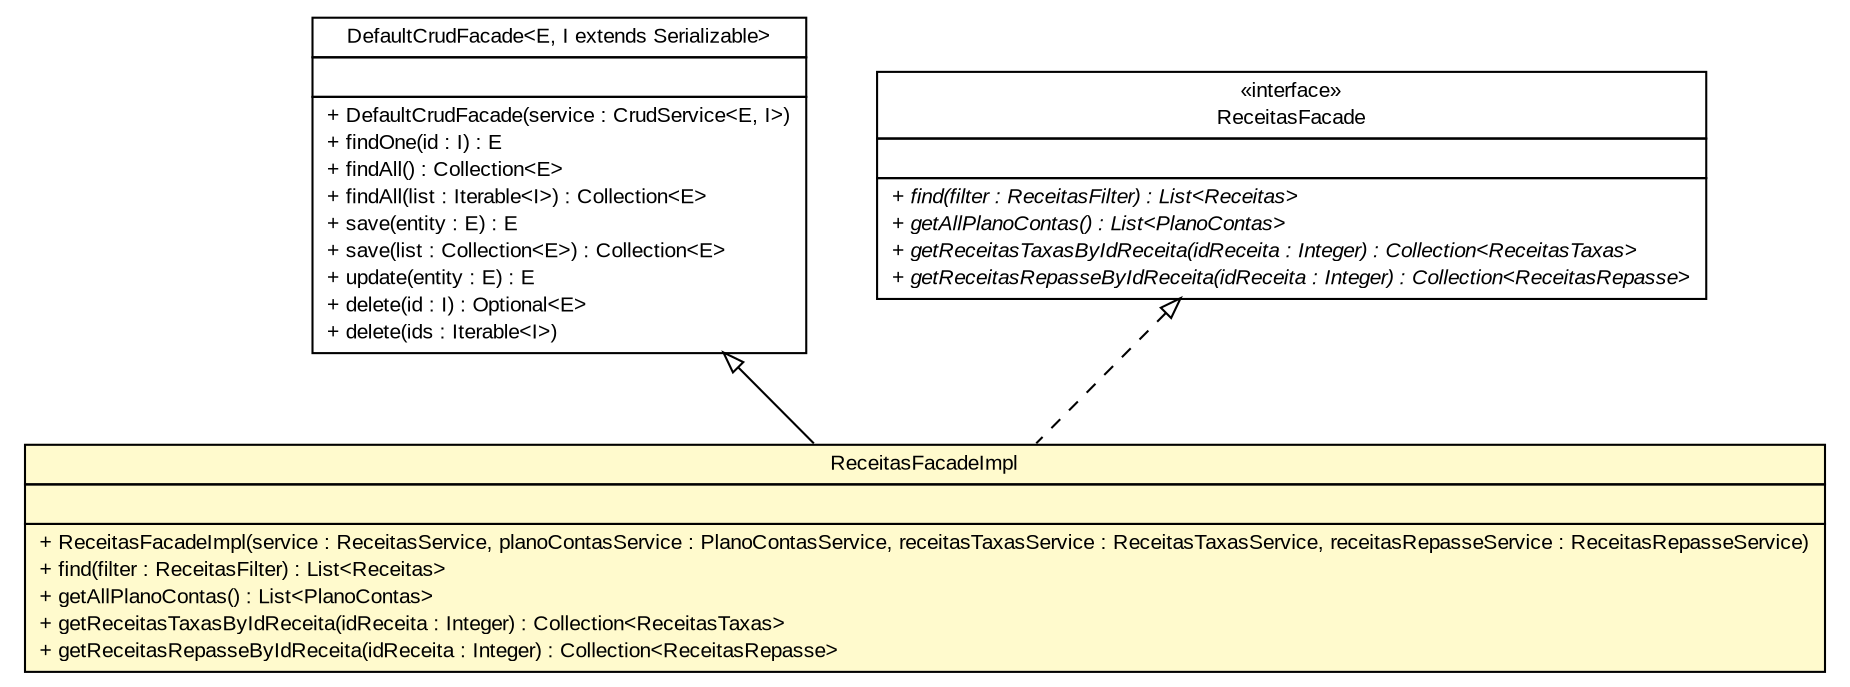 #!/usr/local/bin/dot
#
# Class diagram 
# Generated by UMLGraph version R5_6 (http://www.umlgraph.org/)
#

digraph G {
	edge [fontname="arial",fontsize=10,labelfontname="arial",labelfontsize=10];
	node [fontname="arial",fontsize=10,shape=plaintext];
	nodesep=0.25;
	ranksep=0.5;
	// br.gov.to.sefaz.business.facade.impl.DefaultCrudFacade<E, I extends java.io.Serializable>
	c69607 [label=<<table title="br.gov.to.sefaz.business.facade.impl.DefaultCrudFacade" border="0" cellborder="1" cellspacing="0" cellpadding="2" port="p" href="../../../../../business/facade/impl/DefaultCrudFacade.html">
		<tr><td><table border="0" cellspacing="0" cellpadding="1">
<tr><td align="center" balign="center"> DefaultCrudFacade&lt;E, I extends Serializable&gt; </td></tr>
		</table></td></tr>
		<tr><td><table border="0" cellspacing="0" cellpadding="1">
<tr><td align="left" balign="left">  </td></tr>
		</table></td></tr>
		<tr><td><table border="0" cellspacing="0" cellpadding="1">
<tr><td align="left" balign="left"> + DefaultCrudFacade(service : CrudService&lt;E, I&gt;) </td></tr>
<tr><td align="left" balign="left"> + findOne(id : I) : E </td></tr>
<tr><td align="left" balign="left"> + findAll() : Collection&lt;E&gt; </td></tr>
<tr><td align="left" balign="left"> + findAll(list : Iterable&lt;I&gt;) : Collection&lt;E&gt; </td></tr>
<tr><td align="left" balign="left"> + save(entity : E) : E </td></tr>
<tr><td align="left" balign="left"> + save(list : Collection&lt;E&gt;) : Collection&lt;E&gt; </td></tr>
<tr><td align="left" balign="left"> + update(entity : E) : E </td></tr>
<tr><td align="left" balign="left"> + delete(id : I) : Optional&lt;E&gt; </td></tr>
<tr><td align="left" balign="left"> + delete(ids : Iterable&lt;I&gt;) </td></tr>
		</table></td></tr>
		</table>>, URL="../../../../../business/facade/impl/DefaultCrudFacade.html", fontname="arial", fontcolor="black", fontsize=10.0];
	// br.gov.to.sefaz.arr.parametros.business.facade.ReceitasFacade
	c69669 [label=<<table title="br.gov.to.sefaz.arr.parametros.business.facade.ReceitasFacade" border="0" cellborder="1" cellspacing="0" cellpadding="2" port="p" href="../ReceitasFacade.html">
		<tr><td><table border="0" cellspacing="0" cellpadding="1">
<tr><td align="center" balign="center"> &#171;interface&#187; </td></tr>
<tr><td align="center" balign="center"> ReceitasFacade </td></tr>
		</table></td></tr>
		<tr><td><table border="0" cellspacing="0" cellpadding="1">
<tr><td align="left" balign="left">  </td></tr>
		</table></td></tr>
		<tr><td><table border="0" cellspacing="0" cellpadding="1">
<tr><td align="left" balign="left"><font face="arial italic" point-size="10.0"> + find(filter : ReceitasFilter) : List&lt;Receitas&gt; </font></td></tr>
<tr><td align="left" balign="left"><font face="arial italic" point-size="10.0"> + getAllPlanoContas() : List&lt;PlanoContas&gt; </font></td></tr>
<tr><td align="left" balign="left"><font face="arial italic" point-size="10.0"> + getReceitasTaxasByIdReceita(idReceita : Integer) : Collection&lt;ReceitasTaxas&gt; </font></td></tr>
<tr><td align="left" balign="left"><font face="arial italic" point-size="10.0"> + getReceitasRepasseByIdReceita(idReceita : Integer) : Collection&lt;ReceitasRepasse&gt; </font></td></tr>
		</table></td></tr>
		</table>>, URL="../ReceitasFacade.html", fontname="arial", fontcolor="black", fontsize=10.0];
	// br.gov.to.sefaz.arr.parametros.business.facade.impl.ReceitasFacadeImpl
	c69679 [label=<<table title="br.gov.to.sefaz.arr.parametros.business.facade.impl.ReceitasFacadeImpl" border="0" cellborder="1" cellspacing="0" cellpadding="2" port="p" bgcolor="lemonChiffon" href="./ReceitasFacadeImpl.html">
		<tr><td><table border="0" cellspacing="0" cellpadding="1">
<tr><td align="center" balign="center"> ReceitasFacadeImpl </td></tr>
		</table></td></tr>
		<tr><td><table border="0" cellspacing="0" cellpadding="1">
<tr><td align="left" balign="left">  </td></tr>
		</table></td></tr>
		<tr><td><table border="0" cellspacing="0" cellpadding="1">
<tr><td align="left" balign="left"> + ReceitasFacadeImpl(service : ReceitasService, planoContasService : PlanoContasService, receitasTaxasService : ReceitasTaxasService, receitasRepasseService : ReceitasRepasseService) </td></tr>
<tr><td align="left" balign="left"> + find(filter : ReceitasFilter) : List&lt;Receitas&gt; </td></tr>
<tr><td align="left" balign="left"> + getAllPlanoContas() : List&lt;PlanoContas&gt; </td></tr>
<tr><td align="left" balign="left"> + getReceitasTaxasByIdReceita(idReceita : Integer) : Collection&lt;ReceitasTaxas&gt; </td></tr>
<tr><td align="left" balign="left"> + getReceitasRepasseByIdReceita(idReceita : Integer) : Collection&lt;ReceitasRepasse&gt; </td></tr>
		</table></td></tr>
		</table>>, URL="./ReceitasFacadeImpl.html", fontname="arial", fontcolor="black", fontsize=10.0];
	//br.gov.to.sefaz.arr.parametros.business.facade.impl.ReceitasFacadeImpl extends br.gov.to.sefaz.business.facade.impl.DefaultCrudFacade<br.gov.to.sefaz.arr.parametros.persistence.entity.Receitas, java.lang.Integer>
	c69607:p -> c69679:p [dir=back,arrowtail=empty];
	//br.gov.to.sefaz.arr.parametros.business.facade.impl.ReceitasFacadeImpl implements br.gov.to.sefaz.arr.parametros.business.facade.ReceitasFacade
	c69669:p -> c69679:p [dir=back,arrowtail=empty,style=dashed];
}

